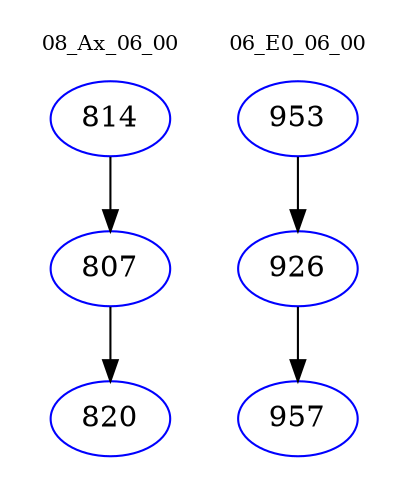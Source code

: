 digraph{
subgraph cluster_0 {
color = white
label = "08_Ax_06_00";
fontsize=10;
T0_814 [label="814", color="blue"]
T0_814 -> T0_807 [color="black"]
T0_807 [label="807", color="blue"]
T0_807 -> T0_820 [color="black"]
T0_820 [label="820", color="blue"]
}
subgraph cluster_1 {
color = white
label = "06_E0_06_00";
fontsize=10;
T1_953 [label="953", color="blue"]
T1_953 -> T1_926 [color="black"]
T1_926 [label="926", color="blue"]
T1_926 -> T1_957 [color="black"]
T1_957 [label="957", color="blue"]
}
}
